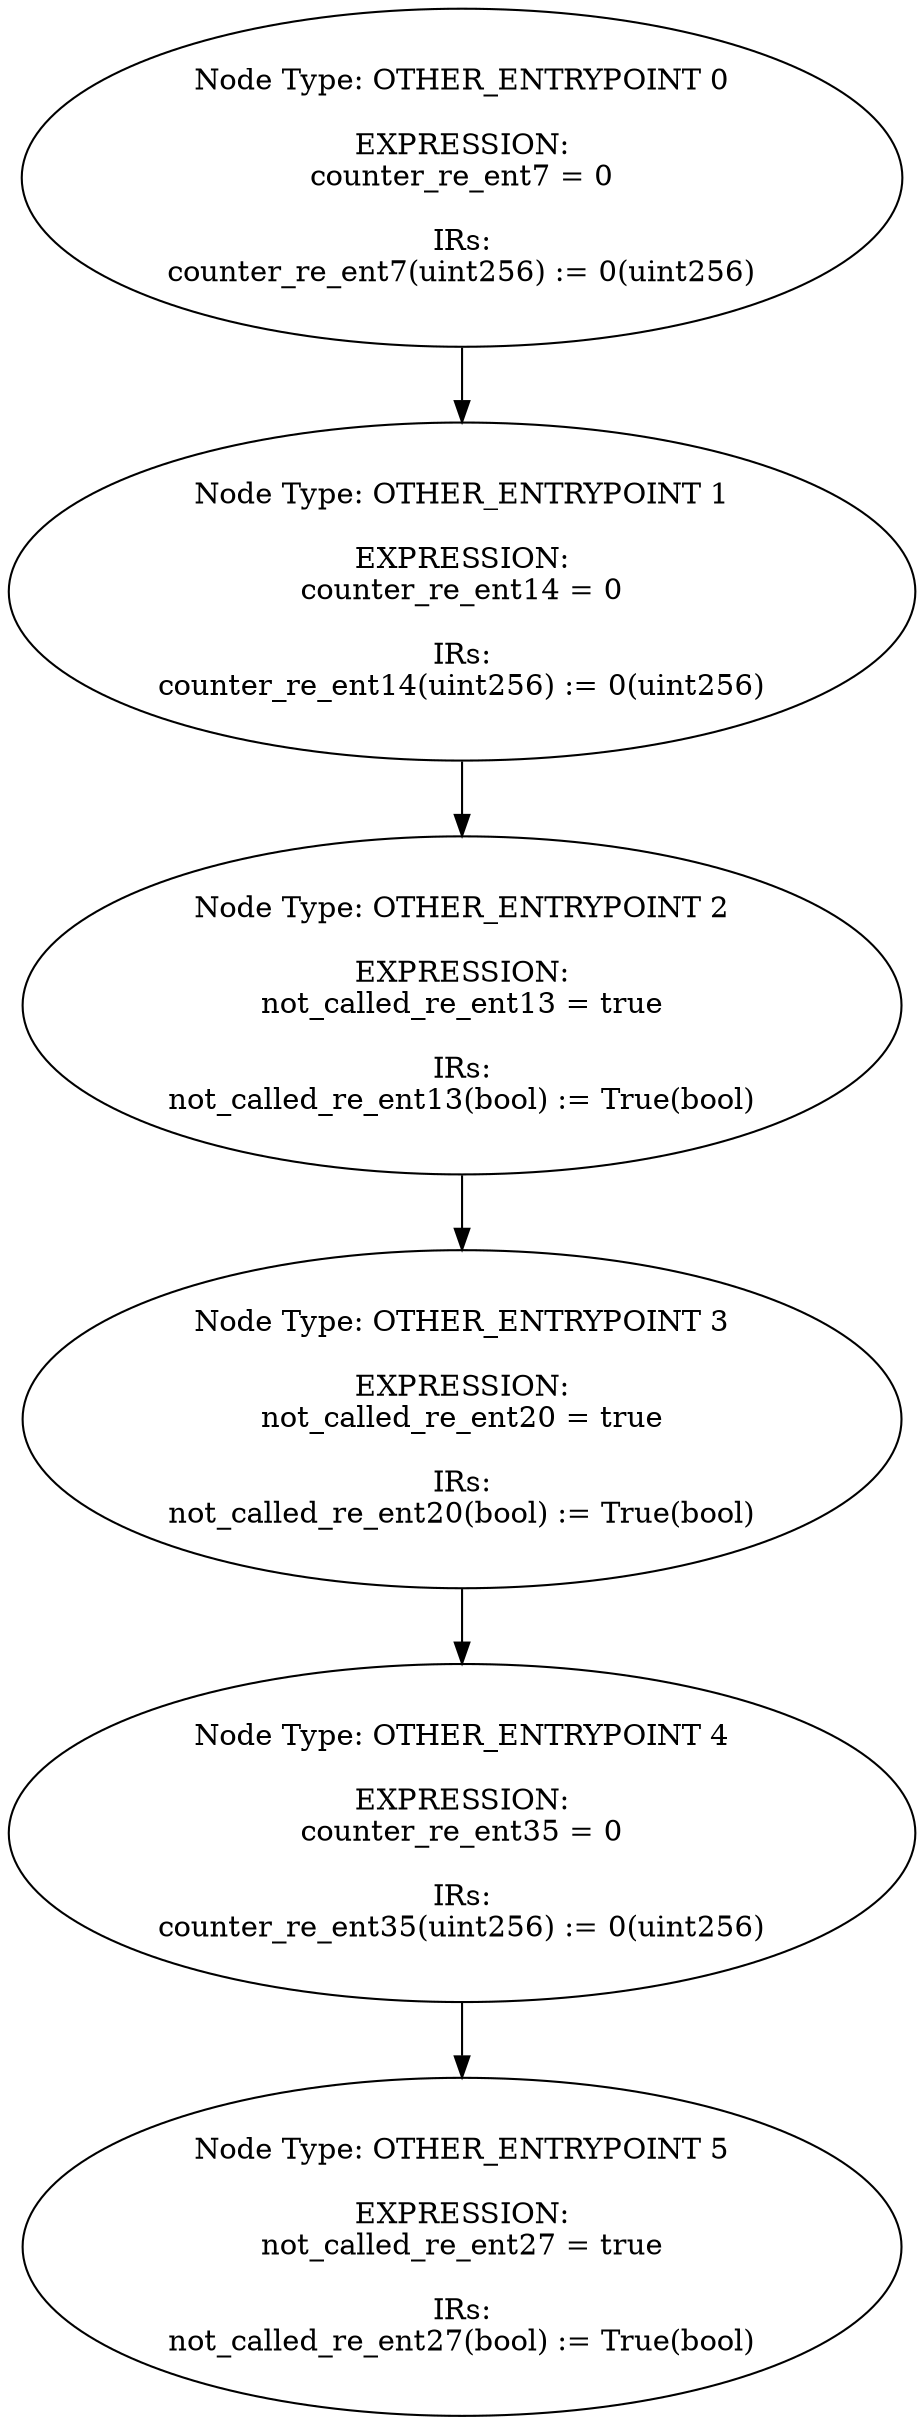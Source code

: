 digraph{
0[label="Node Type: OTHER_ENTRYPOINT 0

EXPRESSION:
counter_re_ent7 = 0

IRs:
counter_re_ent7(uint256) := 0(uint256)"];
0->1;
1[label="Node Type: OTHER_ENTRYPOINT 1

EXPRESSION:
counter_re_ent14 = 0

IRs:
counter_re_ent14(uint256) := 0(uint256)"];
1->2;
2[label="Node Type: OTHER_ENTRYPOINT 2

EXPRESSION:
not_called_re_ent13 = true

IRs:
not_called_re_ent13(bool) := True(bool)"];
2->3;
3[label="Node Type: OTHER_ENTRYPOINT 3

EXPRESSION:
not_called_re_ent20 = true

IRs:
not_called_re_ent20(bool) := True(bool)"];
3->4;
4[label="Node Type: OTHER_ENTRYPOINT 4

EXPRESSION:
counter_re_ent35 = 0

IRs:
counter_re_ent35(uint256) := 0(uint256)"];
4->5;
5[label="Node Type: OTHER_ENTRYPOINT 5

EXPRESSION:
not_called_re_ent27 = true

IRs:
not_called_re_ent27(bool) := True(bool)"];
}
